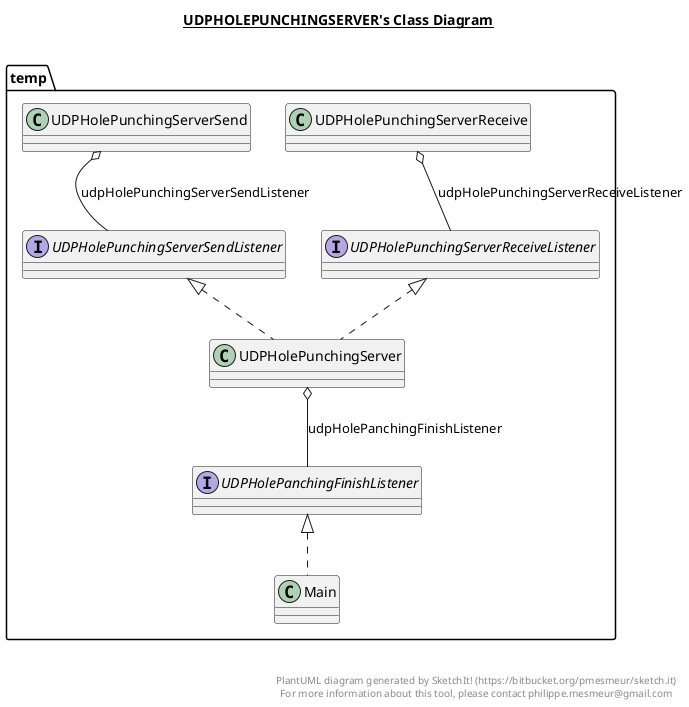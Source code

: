 @startuml

title __UDPHOLEPUNCHINGSERVER's Class Diagram__\n

  namespace temp {
    class temp.Main {
    }
  }
  

  namespace temp {
    interface temp.UDPHolePanchingFinishListener {
    }
  }
  

  namespace temp {
    class temp.UDPHolePunchingServer {
    }
  }
  

  namespace temp {
    class temp.UDPHolePunchingServerReceive {
    }
  }
  

  namespace temp {
    interface temp.UDPHolePunchingServerReceiveListener {
    }
  }
  

  namespace temp {
    class temp.UDPHolePunchingServerSend {
    }
  }
  

  namespace temp {
    interface temp.UDPHolePunchingServerSendListener {
    }
  }
  

  temp.Main .up.|> temp.UDPHolePanchingFinishListener
  temp.UDPHolePunchingServer .up.|> temp.UDPHolePunchingServerReceiveListener
  temp.UDPHolePunchingServer .up.|> temp.UDPHolePunchingServerSendListener
  temp.UDPHolePunchingServer o-- temp.UDPHolePanchingFinishListener : udpHolePanchingFinishListener
  temp.UDPHolePunchingServerReceive o-- temp.UDPHolePunchingServerReceiveListener : udpHolePunchingServerReceiveListener
  temp.UDPHolePunchingServerSend o-- temp.UDPHolePunchingServerSendListener : udpHolePunchingServerSendListener


right footer


PlantUML diagram generated by SketchIt! (https://bitbucket.org/pmesmeur/sketch.it)
For more information about this tool, please contact philippe.mesmeur@gmail.com
endfooter

@enduml
